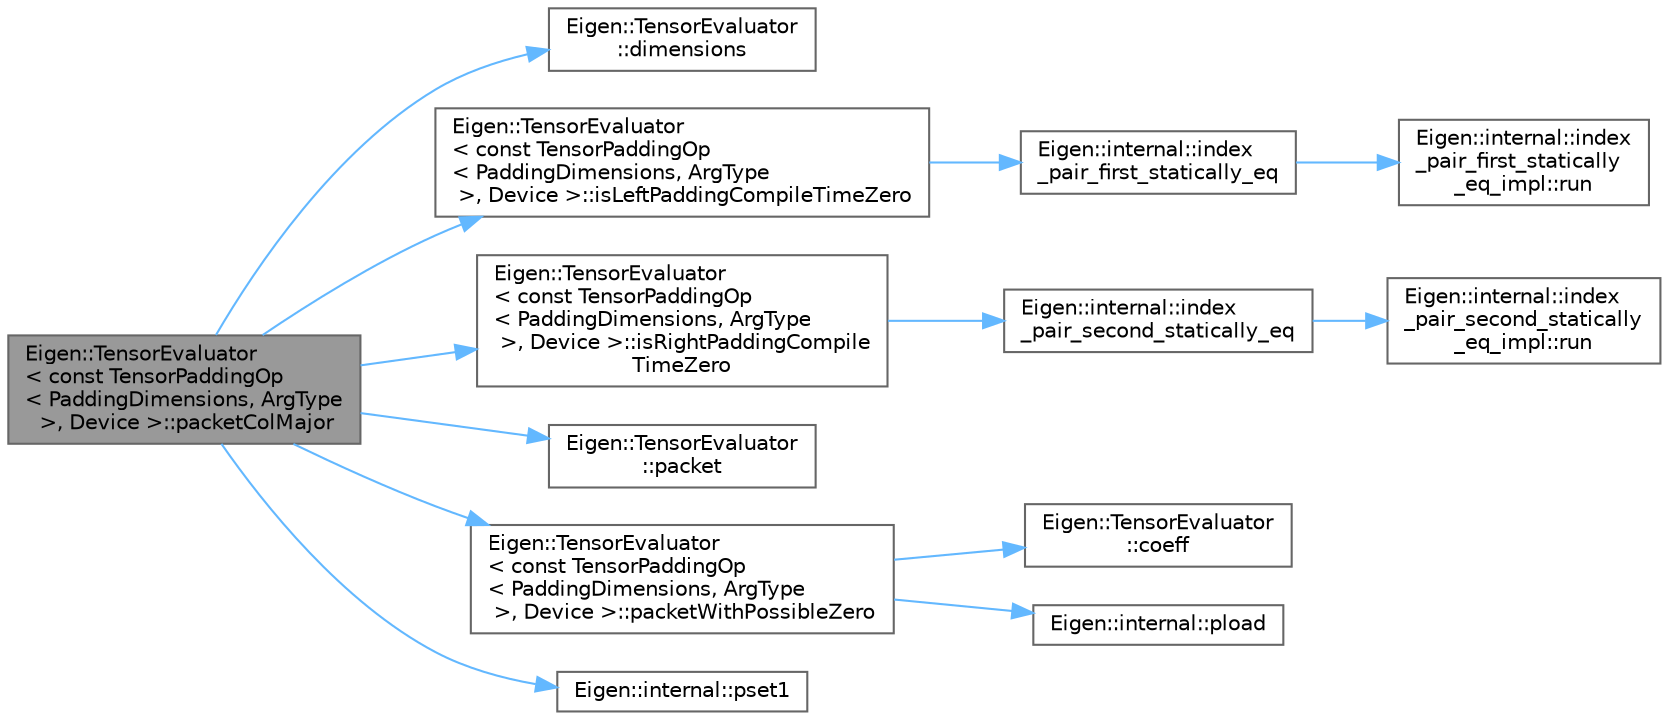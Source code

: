 digraph "Eigen::TensorEvaluator&lt; const TensorPaddingOp&lt; PaddingDimensions, ArgType &gt;, Device &gt;::packetColMajor"
{
 // LATEX_PDF_SIZE
  bgcolor="transparent";
  edge [fontname=Helvetica,fontsize=10,labelfontname=Helvetica,labelfontsize=10];
  node [fontname=Helvetica,fontsize=10,shape=box,height=0.2,width=0.4];
  rankdir="LR";
  Node1 [id="Node000001",label="Eigen::TensorEvaluator\l\< const TensorPaddingOp\l\< PaddingDimensions, ArgType\l \>, Device \>::packetColMajor",height=0.2,width=0.4,color="gray40", fillcolor="grey60", style="filled", fontcolor="black",tooltip=" "];
  Node1 -> Node2 [id="edge1_Node000001_Node000002",color="steelblue1",style="solid",tooltip=" "];
  Node2 [id="Node000002",label="Eigen::TensorEvaluator\l::dimensions",height=0.2,width=0.4,color="grey40", fillcolor="white", style="filled",URL="$struct_eigen_1_1_tensor_evaluator.html#a4b49b2c40bcb2220fb240083cd1833c6",tooltip=" "];
  Node1 -> Node3 [id="edge2_Node000001_Node000003",color="steelblue1",style="solid",tooltip=" "];
  Node3 [id="Node000003",label="Eigen::TensorEvaluator\l\< const TensorPaddingOp\l\< PaddingDimensions, ArgType\l \>, Device \>::isLeftPaddingCompileTimeZero",height=0.2,width=0.4,color="grey40", fillcolor="white", style="filled",URL="$struct_eigen_1_1_tensor_evaluator_3_01const_01_tensor_padding_op_3_01_padding_dimensions_00_01_arg_type_01_4_00_01_device_01_4.html#adad0d467c6c043643fbd5063980f27ee",tooltip=" "];
  Node3 -> Node4 [id="edge3_Node000003_Node000004",color="steelblue1",style="solid",tooltip=" "];
  Node4 [id="Node000004",label="Eigen::internal::index\l_pair_first_statically_eq",height=0.2,width=0.4,color="grey40", fillcolor="white", style="filled",URL="$namespace_eigen_1_1internal.html#a33183d2ec83dde7518d98ce9d57f07c6",tooltip=" "];
  Node4 -> Node5 [id="edge4_Node000004_Node000005",color="steelblue1",style="solid",tooltip=" "];
  Node5 [id="Node000005",label="Eigen::internal::index\l_pair_first_statically\l_eq_impl::run",height=0.2,width=0.4,color="grey40", fillcolor="white", style="filled",URL="$struct_eigen_1_1internal_1_1index__pair__first__statically__eq__impl.html#a2fd89f92c28b72cbf0ed551bebffc012",tooltip=" "];
  Node1 -> Node6 [id="edge5_Node000001_Node000006",color="steelblue1",style="solid",tooltip=" "];
  Node6 [id="Node000006",label="Eigen::TensorEvaluator\l\< const TensorPaddingOp\l\< PaddingDimensions, ArgType\l \>, Device \>::isRightPaddingCompile\lTimeZero",height=0.2,width=0.4,color="grey40", fillcolor="white", style="filled",URL="$struct_eigen_1_1_tensor_evaluator_3_01const_01_tensor_padding_op_3_01_padding_dimensions_00_01_arg_type_01_4_00_01_device_01_4.html#a524e02ecee5f92a2315777d7ad60fe3e",tooltip=" "];
  Node6 -> Node7 [id="edge6_Node000006_Node000007",color="steelblue1",style="solid",tooltip=" "];
  Node7 [id="Node000007",label="Eigen::internal::index\l_pair_second_statically_eq",height=0.2,width=0.4,color="grey40", fillcolor="white", style="filled",URL="$namespace_eigen_1_1internal.html#a218124d119197bec0d18ab0a9e54dba7",tooltip=" "];
  Node7 -> Node8 [id="edge7_Node000007_Node000008",color="steelblue1",style="solid",tooltip=" "];
  Node8 [id="Node000008",label="Eigen::internal::index\l_pair_second_statically\l_eq_impl::run",height=0.2,width=0.4,color="grey40", fillcolor="white", style="filled",URL="$struct_eigen_1_1internal_1_1index__pair__second__statically__eq__impl.html#a76da6530ea4ad86eab4e0eadd809fa67",tooltip=" "];
  Node1 -> Node9 [id="edge8_Node000001_Node000009",color="steelblue1",style="solid",tooltip=" "];
  Node9 [id="Node000009",label="Eigen::TensorEvaluator\l::packet",height=0.2,width=0.4,color="grey40", fillcolor="white", style="filled",URL="$struct_eigen_1_1_tensor_evaluator.html#af8ba36b08b6aaabc799d5d86a48dcb9d",tooltip=" "];
  Node1 -> Node10 [id="edge9_Node000001_Node000010",color="steelblue1",style="solid",tooltip=" "];
  Node10 [id="Node000010",label="Eigen::TensorEvaluator\l\< const TensorPaddingOp\l\< PaddingDimensions, ArgType\l \>, Device \>::packetWithPossibleZero",height=0.2,width=0.4,color="grey40", fillcolor="white", style="filled",URL="$struct_eigen_1_1_tensor_evaluator_3_01const_01_tensor_padding_op_3_01_padding_dimensions_00_01_arg_type_01_4_00_01_device_01_4.html#aee79a906cba33a58a3cc6b4367158af1",tooltip=" "];
  Node10 -> Node11 [id="edge10_Node000010_Node000011",color="steelblue1",style="solid",tooltip=" "];
  Node11 [id="Node000011",label="Eigen::TensorEvaluator\l::coeff",height=0.2,width=0.4,color="grey40", fillcolor="white", style="filled",URL="$struct_eigen_1_1_tensor_evaluator.html#a7747e4223120fe698801fa12c186561d",tooltip=" "];
  Node10 -> Node12 [id="edge11_Node000010_Node000012",color="steelblue1",style="solid",tooltip=" "];
  Node12 [id="Node000012",label="Eigen::internal::pload",height=0.2,width=0.4,color="grey40", fillcolor="white", style="filled",URL="$namespace_eigen_1_1internal.html#ae25c18feab0271a245176a7a3f2dcd3d",tooltip=" "];
  Node1 -> Node13 [id="edge12_Node000001_Node000013",color="steelblue1",style="solid",tooltip=" "];
  Node13 [id="Node000013",label="Eigen::internal::pset1",height=0.2,width=0.4,color="grey40", fillcolor="white", style="filled",URL="$namespace_eigen_1_1internal.html#afa6f9a9f3c905b28cc29841935e44fdb",tooltip=" "];
}
